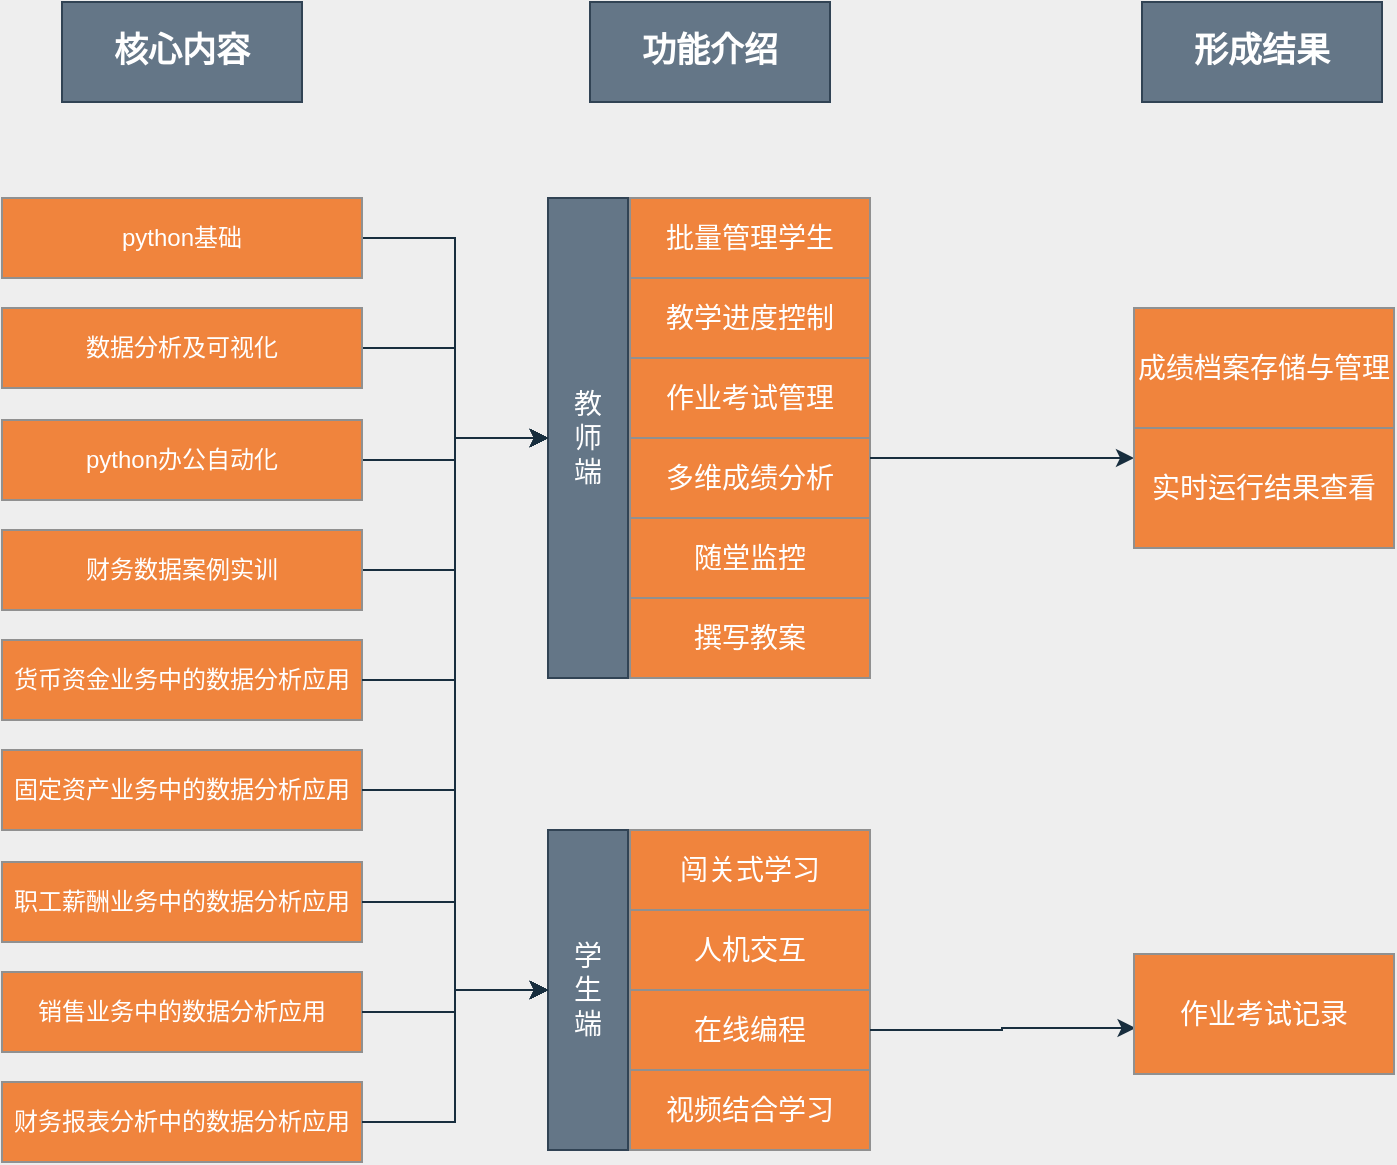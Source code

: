 <mxfile version="15.2.9" type="github">
  <diagram id="qGe1pdqT3W0wRUecUUKz" name="第 1 页">
    <mxGraphModel dx="2219" dy="962" grid="1" gridSize="10" guides="1" tooltips="1" connect="1" arrows="1" fold="1" page="1" pageScale="1" pageWidth="827" pageHeight="1169" background="#EEEEEE" math="0" shadow="0">
      <root>
        <mxCell id="0" />
        <mxCell id="1" parent="0" />
        <mxCell id="OSP_YYPjxVIksi6Q03AP-64" style="edgeStyle=orthogonalEdgeStyle;rounded=0;sketch=0;orthogonalLoop=1;jettySize=auto;html=1;entryX=0;entryY=0.5;entryDx=0;entryDy=0;fontSize=14;fontColor=#1A1A1A;strokeColor=#182E3E;" edge="1" parent="1" source="4i9QKy6Y-gxEZ1XMwqIK-1" target="OSP_YYPjxVIksi6Q03AP-51">
          <mxGeometry relative="1" as="geometry" />
        </mxCell>
        <mxCell id="OSP_YYPjxVIksi6Q03AP-69" style="edgeStyle=orthogonalEdgeStyle;rounded=0;sketch=0;orthogonalLoop=1;jettySize=auto;html=1;entryX=0;entryY=0.5;entryDx=0;entryDy=0;fontSize=14;fontColor=#1A1A1A;strokeColor=#182E3E;" edge="1" parent="1" source="4i9QKy6Y-gxEZ1XMwqIK-1" target="OSP_YYPjxVIksi6Q03AP-54">
          <mxGeometry relative="1" as="geometry" />
        </mxCell>
        <mxCell id="4i9QKy6Y-gxEZ1XMwqIK-1" value="python基础" style="rounded=0;whiteSpace=wrap;html=1;fillColor=#F0843D;strokeColor=#909090;fontColor=#FFFFFF;fontSize=12;sketch=0;" parent="1" vertex="1">
          <mxGeometry x="60" y="208" width="180" height="40" as="geometry" />
        </mxCell>
        <mxCell id="OSP_YYPjxVIksi6Q03AP-63" style="edgeStyle=orthogonalEdgeStyle;rounded=0;sketch=0;orthogonalLoop=1;jettySize=auto;html=1;fontSize=14;fontColor=#1A1A1A;strokeColor=#182E3E;" edge="1" parent="1" source="4i9QKy6Y-gxEZ1XMwqIK-2" target="OSP_YYPjxVIksi6Q03AP-51">
          <mxGeometry relative="1" as="geometry" />
        </mxCell>
        <mxCell id="OSP_YYPjxVIksi6Q03AP-68" style="edgeStyle=orthogonalEdgeStyle;rounded=0;sketch=0;orthogonalLoop=1;jettySize=auto;html=1;entryX=0;entryY=0.5;entryDx=0;entryDy=0;fontSize=14;fontColor=#1A1A1A;strokeColor=#182E3E;" edge="1" parent="1" source="4i9QKy6Y-gxEZ1XMwqIK-2" target="OSP_YYPjxVIksi6Q03AP-54">
          <mxGeometry relative="1" as="geometry" />
        </mxCell>
        <mxCell id="4i9QKy6Y-gxEZ1XMwqIK-2" value="数据分析及可视化" style="rounded=0;whiteSpace=wrap;html=1;sketch=0;fontColor=#FFFFFF;strokeColor=#909090;fillColor=#F0843D;fontSize=12;" parent="1" vertex="1">
          <mxGeometry x="60" y="263" width="180" height="40" as="geometry" />
        </mxCell>
        <mxCell id="OSP_YYPjxVIksi6Q03AP-65" style="edgeStyle=orthogonalEdgeStyle;rounded=0;sketch=0;orthogonalLoop=1;jettySize=auto;html=1;fontSize=14;fontColor=#1A1A1A;strokeColor=#182E3E;entryX=0;entryY=0.5;entryDx=0;entryDy=0;" edge="1" parent="1" source="OSP_YYPjxVIksi6Q03AP-1" target="OSP_YYPjxVIksi6Q03AP-54">
          <mxGeometry relative="1" as="geometry">
            <mxPoint x="430" y="538" as="targetPoint" />
          </mxGeometry>
        </mxCell>
        <mxCell id="OSP_YYPjxVIksi6Q03AP-1" value="python办公自动化" style="rounded=0;whiteSpace=wrap;html=1;sketch=0;fontColor=#FFFFFF;strokeColor=#909090;fillColor=#F0843D;fontSize=12;" vertex="1" parent="1">
          <mxGeometry x="60" y="319" width="180" height="40" as="geometry" />
        </mxCell>
        <mxCell id="OSP_YYPjxVIksi6Q03AP-66" style="edgeStyle=orthogonalEdgeStyle;rounded=0;sketch=0;orthogonalLoop=1;jettySize=auto;html=1;fontSize=14;fontColor=#1A1A1A;strokeColor=#182E3E;entryX=0;entryY=0.5;entryDx=0;entryDy=0;" edge="1" parent="1" source="OSP_YYPjxVIksi6Q03AP-2" target="OSP_YYPjxVIksi6Q03AP-54">
          <mxGeometry relative="1" as="geometry" />
        </mxCell>
        <mxCell id="OSP_YYPjxVIksi6Q03AP-67" style="edgeStyle=orthogonalEdgeStyle;rounded=0;sketch=0;orthogonalLoop=1;jettySize=auto;html=1;entryX=0;entryY=0.5;entryDx=0;entryDy=0;fontSize=14;fontColor=#1A1A1A;strokeColor=#182E3E;" edge="1" parent="1" source="OSP_YYPjxVIksi6Q03AP-2" target="OSP_YYPjxVIksi6Q03AP-51">
          <mxGeometry relative="1" as="geometry" />
        </mxCell>
        <mxCell id="OSP_YYPjxVIksi6Q03AP-70" style="edgeStyle=orthogonalEdgeStyle;rounded=0;sketch=0;orthogonalLoop=1;jettySize=auto;html=1;entryX=0;entryY=0.5;entryDx=0;entryDy=0;fontSize=14;fontColor=#1A1A1A;strokeColor=#182E3E;" edge="1" parent="1" source="OSP_YYPjxVIksi6Q03AP-2" target="OSP_YYPjxVIksi6Q03AP-51">
          <mxGeometry relative="1" as="geometry" />
        </mxCell>
        <mxCell id="OSP_YYPjxVIksi6Q03AP-2" value="财务数据案例实训" style="rounded=0;whiteSpace=wrap;html=1;sketch=0;fontColor=#FFFFFF;strokeColor=#909090;fillColor=#F0843D;fontSize=12;" vertex="1" parent="1">
          <mxGeometry x="60" y="374" width="180" height="40" as="geometry" />
        </mxCell>
        <mxCell id="OSP_YYPjxVIksi6Q03AP-93" value="" style="group" vertex="1" connectable="0" parent="1">
          <mxGeometry x="333" y="208" width="161" height="240" as="geometry" />
        </mxCell>
        <mxCell id="OSP_YYPjxVIksi6Q03AP-51" value="教&lt;br style=&quot;font-size: 14px;&quot;&gt;师&lt;br style=&quot;font-size: 14px;&quot;&gt;端" style="rounded=0;whiteSpace=wrap;html=1;sketch=0;align=center;verticalAlign=middle;fillColor=#647687;strokeColor=#314354;fontSize=14;fontColor=#ffffff;" vertex="1" parent="OSP_YYPjxVIksi6Q03AP-93">
          <mxGeometry width="40" height="240" as="geometry" />
        </mxCell>
        <mxCell id="OSP_YYPjxVIksi6Q03AP-52" value="&lt;p class=&quot;MsoBodyText&quot;&gt;批量管理学生&lt;span lang=&quot;EN-US&quot;&gt;&lt;/span&gt;&lt;/p&gt;" style="rounded=0;whiteSpace=wrap;html=1;sketch=0;fontSize=14;fontColor=#FFFFFF;strokeColor=#909090;fillColor=#F0843D;align=center;verticalAlign=middle;" vertex="1" parent="OSP_YYPjxVIksi6Q03AP-93">
          <mxGeometry x="41" width="120" height="40" as="geometry" />
        </mxCell>
        <mxCell id="OSP_YYPjxVIksi6Q03AP-53" value="&lt;p class=&quot;MsoBodyText&quot;&gt;教学进度控制&lt;span lang=&quot;EN-US&quot;&gt;&lt;/span&gt;&lt;/p&gt;" style="rounded=0;whiteSpace=wrap;html=1;sketch=0;fontSize=14;fontColor=#FFFFFF;strokeColor=#909090;fillColor=#F0843D;align=center;verticalAlign=middle;" vertex="1" parent="OSP_YYPjxVIksi6Q03AP-93">
          <mxGeometry x="41" y="40" width="120" height="40" as="geometry" />
        </mxCell>
        <mxCell id="OSP_YYPjxVIksi6Q03AP-72" value="&lt;p class=&quot;MsoBodyText&quot;&gt;作业考试管理&lt;span lang=&quot;EN-US&quot;&gt;&lt;/span&gt;&lt;/p&gt;" style="rounded=0;whiteSpace=wrap;html=1;sketch=0;fontSize=14;fontColor=#FFFFFF;strokeColor=#909090;fillColor=#F0843D;align=center;verticalAlign=middle;" vertex="1" parent="OSP_YYPjxVIksi6Q03AP-93">
          <mxGeometry x="41" y="80" width="120" height="40" as="geometry" />
        </mxCell>
        <mxCell id="OSP_YYPjxVIksi6Q03AP-73" value="多维成绩分析" style="rounded=0;whiteSpace=wrap;html=1;sketch=0;fontSize=14;fontColor=#FFFFFF;strokeColor=#909090;fillColor=#F0843D;align=center;verticalAlign=middle;" vertex="1" parent="OSP_YYPjxVIksi6Q03AP-93">
          <mxGeometry x="41" y="120" width="120" height="40" as="geometry" />
        </mxCell>
        <mxCell id="OSP_YYPjxVIksi6Q03AP-74" value="&lt;p class=&quot;MsoBodyText&quot;&gt;随堂监控&lt;span lang=&quot;EN-US&quot;&gt;&lt;/span&gt;&lt;/p&gt;" style="rounded=0;whiteSpace=wrap;html=1;sketch=0;fontSize=14;fontColor=#FFFFFF;strokeColor=#909090;fillColor=#F0843D;align=center;verticalAlign=middle;" vertex="1" parent="OSP_YYPjxVIksi6Q03AP-93">
          <mxGeometry x="41" y="160" width="120" height="40" as="geometry" />
        </mxCell>
        <mxCell id="OSP_YYPjxVIksi6Q03AP-81" value="&lt;p class=&quot;MsoBodyText&quot;&gt;撰写教案&lt;span lang=&quot;EN-US&quot;&gt;&lt;/span&gt;&lt;/p&gt;" style="rounded=0;whiteSpace=wrap;html=1;sketch=0;fontSize=14;fontColor=#FFFFFF;strokeColor=#909090;fillColor=#F0843D;align=center;verticalAlign=middle;" vertex="1" parent="OSP_YYPjxVIksi6Q03AP-93">
          <mxGeometry x="41" y="200" width="120" height="40" as="geometry" />
        </mxCell>
        <mxCell id="OSP_YYPjxVIksi6Q03AP-94" value="" style="group" vertex="1" connectable="0" parent="1">
          <mxGeometry x="333" y="524" width="161" height="160" as="geometry" />
        </mxCell>
        <mxCell id="OSP_YYPjxVIksi6Q03AP-54" value="学&lt;br&gt;生&lt;br&gt;端" style="rounded=0;whiteSpace=wrap;html=1;sketch=0;align=center;verticalAlign=middle;fillColor=#647687;strokeColor=#314354;fontSize=14;fontColor=#ffffff;" vertex="1" parent="OSP_YYPjxVIksi6Q03AP-94">
          <mxGeometry width="40" height="160" as="geometry" />
        </mxCell>
        <mxCell id="OSP_YYPjxVIksi6Q03AP-55" value="闯关式学习" style="rounded=0;whiteSpace=wrap;html=1;sketch=0;fontSize=14;fontColor=#FFFFFF;strokeColor=#909090;fillColor=#F0843D;align=center;verticalAlign=middle;" vertex="1" parent="OSP_YYPjxVIksi6Q03AP-94">
          <mxGeometry x="41" width="120" height="40" as="geometry" />
        </mxCell>
        <mxCell id="OSP_YYPjxVIksi6Q03AP-71" value="人机交互" style="rounded=0;whiteSpace=wrap;html=1;sketch=0;fontSize=14;fontColor=#FFFFFF;strokeColor=#909090;fillColor=#F0843D;align=center;verticalAlign=middle;" vertex="1" parent="OSP_YYPjxVIksi6Q03AP-94">
          <mxGeometry x="41" y="40" width="120" height="40" as="geometry" />
        </mxCell>
        <mxCell id="OSP_YYPjxVIksi6Q03AP-79" value="在线编程" style="rounded=0;whiteSpace=wrap;html=1;sketch=0;fontSize=14;fontColor=#FFFFFF;strokeColor=#909090;fillColor=#F0843D;align=center;verticalAlign=middle;" vertex="1" parent="OSP_YYPjxVIksi6Q03AP-94">
          <mxGeometry x="41" y="80" width="120" height="40" as="geometry" />
        </mxCell>
        <mxCell id="OSP_YYPjxVIksi6Q03AP-80" value="视频结合学习" style="rounded=0;whiteSpace=wrap;html=1;sketch=0;fontSize=14;fontColor=#FFFFFF;strokeColor=#909090;fillColor=#F0843D;align=center;verticalAlign=middle;" vertex="1" parent="OSP_YYPjxVIksi6Q03AP-94">
          <mxGeometry x="41" y="120" width="120" height="40" as="geometry" />
        </mxCell>
        <mxCell id="OSP_YYPjxVIksi6Q03AP-96" style="edgeStyle=orthogonalEdgeStyle;rounded=0;sketch=0;orthogonalLoop=1;jettySize=auto;html=1;fontSize=14;fontColor=#1A1A1A;strokeColor=#182E3E;entryX=0;entryY=0.25;entryDx=0;entryDy=0;exitX=1;exitY=0.25;exitDx=0;exitDy=0;" edge="1" parent="1" source="OSP_YYPjxVIksi6Q03AP-73" target="OSP_YYPjxVIksi6Q03AP-91">
          <mxGeometry relative="1" as="geometry">
            <mxPoint x="540" y="408" as="targetPoint" />
          </mxGeometry>
        </mxCell>
        <mxCell id="OSP_YYPjxVIksi6Q03AP-103" style="edgeStyle=orthogonalEdgeStyle;rounded=0;sketch=0;orthogonalLoop=1;jettySize=auto;html=1;entryX=0.006;entryY=0.617;entryDx=0;entryDy=0;entryPerimeter=0;fontSize=14;fontColor=#1A1A1A;strokeColor=#182E3E;" edge="1" parent="1" source="OSP_YYPjxVIksi6Q03AP-79" target="OSP_YYPjxVIksi6Q03AP-89">
          <mxGeometry relative="1" as="geometry" />
        </mxCell>
        <mxCell id="OSP_YYPjxVIksi6Q03AP-89" value="&lt;p class=&quot;MsoBodyText&quot;&gt;作业考试记录&lt;span lang=&quot;EN-US&quot;&gt;&lt;/span&gt;&lt;/p&gt;" style="rounded=0;whiteSpace=wrap;html=1;sketch=0;fontSize=14;fontColor=#FFFFFF;strokeColor=#909090;fillColor=#F0843D;align=center;verticalAlign=middle;" vertex="1" parent="1">
          <mxGeometry x="626" y="586" width="130" height="60" as="geometry" />
        </mxCell>
        <mxCell id="OSP_YYPjxVIksi6Q03AP-107" value="" style="group;fillColor=#F0843D;fontColor=#FFFFFF;" vertex="1" connectable="0" parent="1">
          <mxGeometry x="626" y="263" width="130" height="120" as="geometry" />
        </mxCell>
        <mxCell id="OSP_YYPjxVIksi6Q03AP-88" value="&lt;span style=&quot;font-size: 10.5pt&quot;&gt;成绩档案存储与管理&lt;/span&gt;" style="rounded=0;whiteSpace=wrap;html=1;sketch=0;fontSize=14;fontColor=#FFFFFF;strokeColor=#909090;fillColor=#F0843D;align=center;verticalAlign=middle;" vertex="1" parent="OSP_YYPjxVIksi6Q03AP-107">
          <mxGeometry width="130" height="60" as="geometry" />
        </mxCell>
        <mxCell id="OSP_YYPjxVIksi6Q03AP-91" value="实时运行结果查看" style="rounded=0;whiteSpace=wrap;html=1;sketch=0;fontSize=14;fontColor=#FFFFFF;strokeColor=#909090;fillColor=#F0843D;align=center;verticalAlign=middle;" vertex="1" parent="OSP_YYPjxVIksi6Q03AP-107">
          <mxGeometry y="60" width="130" height="60" as="geometry" />
        </mxCell>
        <mxCell id="OSP_YYPjxVIksi6Q03AP-109" value="核心内容" style="rounded=0;whiteSpace=wrap;html=1;sketch=0;fontSize=17;fontColor=#ffffff;strokeColor=#314354;fillColor=#647687;align=center;verticalAlign=middle;fontStyle=1" vertex="1" parent="1">
          <mxGeometry x="90" y="110" width="120" height="50" as="geometry" />
        </mxCell>
        <mxCell id="OSP_YYPjxVIksi6Q03AP-110" value="功能介绍" style="rounded=0;whiteSpace=wrap;html=1;sketch=0;fontSize=17;fontColor=#ffffff;strokeColor=#314354;fillColor=#647687;align=center;verticalAlign=middle;fontStyle=1" vertex="1" parent="1">
          <mxGeometry x="354" y="110" width="120" height="50" as="geometry" />
        </mxCell>
        <mxCell id="OSP_YYPjxVIksi6Q03AP-111" value="形成结果" style="rounded=0;whiteSpace=wrap;html=1;sketch=0;fontSize=17;fontColor=#ffffff;strokeColor=#314354;fillColor=#647687;align=center;verticalAlign=middle;fontStyle=1" vertex="1" parent="1">
          <mxGeometry x="630" y="110" width="120" height="50" as="geometry" />
        </mxCell>
        <mxCell id="OSP_YYPjxVIksi6Q03AP-112" value="货币资金业务中的数据分析应用" style="rounded=0;whiteSpace=wrap;html=1;sketch=0;fontSize=12;fontColor=#FFFFFF;strokeColor=#909090;fillColor=#F0843D;align=center;verticalAlign=middle;" vertex="1" parent="1">
          <mxGeometry x="60" y="429" width="180" height="40" as="geometry" />
        </mxCell>
        <mxCell id="OSP_YYPjxVIksi6Q03AP-113" value="固定资产业务中的数据分析应用" style="rounded=0;whiteSpace=wrap;html=1;sketch=0;fontSize=12;fontColor=#FFFFFF;strokeColor=#909090;fillColor=#F0843D;align=center;verticalAlign=middle;" vertex="1" parent="1">
          <mxGeometry x="60" y="484" width="180" height="40" as="geometry" />
        </mxCell>
        <mxCell id="OSP_YYPjxVIksi6Q03AP-115" value="职工薪酬业务中的数据分析应用" style="rounded=0;whiteSpace=wrap;html=1;sketch=0;fontSize=12;fontColor=#FFFFFF;strokeColor=#909090;fillColor=#F0843D;align=center;verticalAlign=middle;" vertex="1" parent="1">
          <mxGeometry x="60" y="540" width="180" height="40" as="geometry" />
        </mxCell>
        <mxCell id="OSP_YYPjxVIksi6Q03AP-116" value="销售业务中的数据分析应用" style="rounded=0;whiteSpace=wrap;html=1;sketch=0;fontSize=12;fontColor=#FFFFFF;strokeColor=#909090;fillColor=#F0843D;align=center;verticalAlign=middle;" vertex="1" parent="1">
          <mxGeometry x="60" y="595" width="180" height="40" as="geometry" />
        </mxCell>
        <mxCell id="OSP_YYPjxVIksi6Q03AP-117" style="edgeStyle=orthogonalEdgeStyle;rounded=0;sketch=0;orthogonalLoop=1;jettySize=auto;html=1;entryX=0;entryY=0.5;entryDx=0;entryDy=0;fontSize=14;fontColor=#1A1A1A;strokeColor=#182E3E;exitX=1;exitY=0.5;exitDx=0;exitDy=0;" edge="1" parent="1" source="OSP_YYPjxVIksi6Q03AP-112" target="OSP_YYPjxVIksi6Q03AP-51">
          <mxGeometry relative="1" as="geometry" />
        </mxCell>
        <mxCell id="OSP_YYPjxVIksi6Q03AP-118" style="edgeStyle=orthogonalEdgeStyle;rounded=0;sketch=0;orthogonalLoop=1;jettySize=auto;html=1;entryX=0;entryY=0.5;entryDx=0;entryDy=0;fontSize=14;fontColor=#1A1A1A;strokeColor=#182E3E;exitX=1;exitY=0.5;exitDx=0;exitDy=0;" edge="1" parent="1" source="OSP_YYPjxVIksi6Q03AP-113" target="OSP_YYPjxVIksi6Q03AP-51">
          <mxGeometry relative="1" as="geometry" />
        </mxCell>
        <mxCell id="OSP_YYPjxVIksi6Q03AP-119" style="edgeStyle=orthogonalEdgeStyle;rounded=0;sketch=0;orthogonalLoop=1;jettySize=auto;html=1;entryX=0;entryY=0.5;entryDx=0;entryDy=0;fontSize=14;fontColor=#1A1A1A;strokeColor=#182E3E;exitX=1;exitY=0.5;exitDx=0;exitDy=0;" edge="1" parent="1" source="OSP_YYPjxVIksi6Q03AP-115" target="OSP_YYPjxVIksi6Q03AP-51">
          <mxGeometry relative="1" as="geometry" />
        </mxCell>
        <mxCell id="OSP_YYPjxVIksi6Q03AP-120" style="edgeStyle=orthogonalEdgeStyle;rounded=0;sketch=0;orthogonalLoop=1;jettySize=auto;html=1;entryX=0;entryY=0.5;entryDx=0;entryDy=0;fontSize=14;fontColor=#1A1A1A;strokeColor=#182E3E;exitX=1;exitY=0.5;exitDx=0;exitDy=0;" edge="1" parent="1" source="OSP_YYPjxVIksi6Q03AP-116" target="OSP_YYPjxVIksi6Q03AP-51">
          <mxGeometry relative="1" as="geometry" />
        </mxCell>
        <mxCell id="OSP_YYPjxVIksi6Q03AP-121" value="财务报表分析中的数据分析应用" style="rounded=0;whiteSpace=wrap;html=1;sketch=0;fontSize=12;fontColor=#FFFFFF;strokeColor=#909090;fillColor=#F0843D;align=center;verticalAlign=middle;" vertex="1" parent="1">
          <mxGeometry x="60" y="650" width="180" height="40" as="geometry" />
        </mxCell>
        <mxCell id="OSP_YYPjxVIksi6Q03AP-122" style="edgeStyle=orthogonalEdgeStyle;rounded=0;sketch=0;orthogonalLoop=1;jettySize=auto;html=1;entryX=0;entryY=0.5;entryDx=0;entryDy=0;fontSize=14;fontColor=#1A1A1A;strokeColor=#182E3E;exitX=1;exitY=0.5;exitDx=0;exitDy=0;" edge="1" parent="1" source="OSP_YYPjxVIksi6Q03AP-121" target="OSP_YYPjxVIksi6Q03AP-51">
          <mxGeometry relative="1" as="geometry" />
        </mxCell>
        <mxCell id="OSP_YYPjxVIksi6Q03AP-124" style="edgeStyle=orthogonalEdgeStyle;rounded=0;sketch=0;orthogonalLoop=1;jettySize=auto;html=1;fontSize=14;fontColor=#1A1A1A;strokeColor=#182E3E;entryX=0;entryY=0.5;entryDx=0;entryDy=0;" edge="1" parent="1" source="OSP_YYPjxVIksi6Q03AP-112" target="OSP_YYPjxVIksi6Q03AP-54">
          <mxGeometry relative="1" as="geometry" />
        </mxCell>
        <mxCell id="OSP_YYPjxVIksi6Q03AP-125" style="edgeStyle=orthogonalEdgeStyle;rounded=0;sketch=0;orthogonalLoop=1;jettySize=auto;html=1;fontSize=14;fontColor=#1A1A1A;strokeColor=#182E3E;entryX=0;entryY=0.5;entryDx=0;entryDy=0;exitX=1;exitY=0.5;exitDx=0;exitDy=0;" edge="1" parent="1" source="OSP_YYPjxVIksi6Q03AP-113" target="OSP_YYPjxVIksi6Q03AP-54">
          <mxGeometry relative="1" as="geometry" />
        </mxCell>
        <mxCell id="OSP_YYPjxVIksi6Q03AP-126" style="edgeStyle=orthogonalEdgeStyle;rounded=0;sketch=0;orthogonalLoop=1;jettySize=auto;html=1;fontSize=14;fontColor=#1A1A1A;strokeColor=#182E3E;entryX=0;entryY=0.5;entryDx=0;entryDy=0;exitX=1;exitY=0.5;exitDx=0;exitDy=0;" edge="1" parent="1" source="OSP_YYPjxVIksi6Q03AP-115" target="OSP_YYPjxVIksi6Q03AP-54">
          <mxGeometry relative="1" as="geometry" />
        </mxCell>
        <mxCell id="OSP_YYPjxVIksi6Q03AP-127" style="edgeStyle=orthogonalEdgeStyle;rounded=0;sketch=0;orthogonalLoop=1;jettySize=auto;html=1;fontSize=14;fontColor=#1A1A1A;strokeColor=#182E3E;entryX=0;entryY=0.5;entryDx=0;entryDy=0;exitX=1;exitY=0.5;exitDx=0;exitDy=0;" edge="1" parent="1" source="OSP_YYPjxVIksi6Q03AP-116" target="OSP_YYPjxVIksi6Q03AP-54">
          <mxGeometry relative="1" as="geometry" />
        </mxCell>
        <mxCell id="OSP_YYPjxVIksi6Q03AP-128" style="edgeStyle=orthogonalEdgeStyle;rounded=0;sketch=0;orthogonalLoop=1;jettySize=auto;html=1;fontSize=14;fontColor=#1A1A1A;strokeColor=#182E3E;entryX=0;entryY=0.5;entryDx=0;entryDy=0;exitX=1;exitY=0.5;exitDx=0;exitDy=0;" edge="1" parent="1" source="OSP_YYPjxVIksi6Q03AP-121" target="OSP_YYPjxVIksi6Q03AP-54">
          <mxGeometry relative="1" as="geometry" />
        </mxCell>
      </root>
    </mxGraphModel>
  </diagram>
</mxfile>
